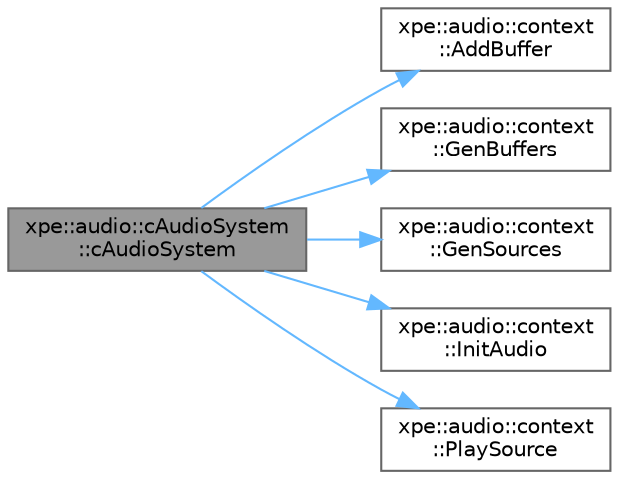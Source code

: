 digraph "xpe::audio::cAudioSystem::cAudioSystem"
{
 // LATEX_PDF_SIZE
  bgcolor="transparent";
  edge [fontname=Helvetica,fontsize=10,labelfontname=Helvetica,labelfontsize=10];
  node [fontname=Helvetica,fontsize=10,shape=box,height=0.2,width=0.4];
  rankdir="LR";
  Node1 [id="Node000001",label="xpe::audio::cAudioSystem\l::cAudioSystem",height=0.2,width=0.4,color="gray40", fillcolor="grey60", style="filled", fontcolor="black",tooltip=" "];
  Node1 -> Node2 [id="edge11_Node000001_Node000002",color="steelblue1",style="solid",tooltip=" "];
  Node2 [id="Node000002",label="xpe::audio::context\l::AddBuffer",height=0.2,width=0.4,color="grey40", fillcolor="white", style="filled",URL="$namespacexpe_1_1audio_1_1context.html#af85f271fb092d6ad6c1ef2e87bc9fc5f",tooltip=" "];
  Node1 -> Node3 [id="edge12_Node000001_Node000003",color="steelblue1",style="solid",tooltip=" "];
  Node3 [id="Node000003",label="xpe::audio::context\l::GenBuffers",height=0.2,width=0.4,color="grey40", fillcolor="white", style="filled",URL="$namespacexpe_1_1audio_1_1context.html#a4a19b59e809d6f081ac3f7cd67f053f1",tooltip=" "];
  Node1 -> Node4 [id="edge13_Node000001_Node000004",color="steelblue1",style="solid",tooltip=" "];
  Node4 [id="Node000004",label="xpe::audio::context\l::GenSources",height=0.2,width=0.4,color="grey40", fillcolor="white", style="filled",URL="$namespacexpe_1_1audio_1_1context.html#a740dd5a6dcb373654e6aacc52c4994d1",tooltip=" "];
  Node1 -> Node5 [id="edge14_Node000001_Node000005",color="steelblue1",style="solid",tooltip=" "];
  Node5 [id="Node000005",label="xpe::audio::context\l::InitAudio",height=0.2,width=0.4,color="grey40", fillcolor="white", style="filled",URL="$namespacexpe_1_1audio_1_1context.html#aebdf7c3fbf66f961dab2f22e150bd360",tooltip=" "];
  Node1 -> Node6 [id="edge15_Node000001_Node000006",color="steelblue1",style="solid",tooltip=" "];
  Node6 [id="Node000006",label="xpe::audio::context\l::PlaySource",height=0.2,width=0.4,color="grey40", fillcolor="white", style="filled",URL="$namespacexpe_1_1audio_1_1context.html#a93bb84201f282d370e3a962c588311f0",tooltip=" "];
}
